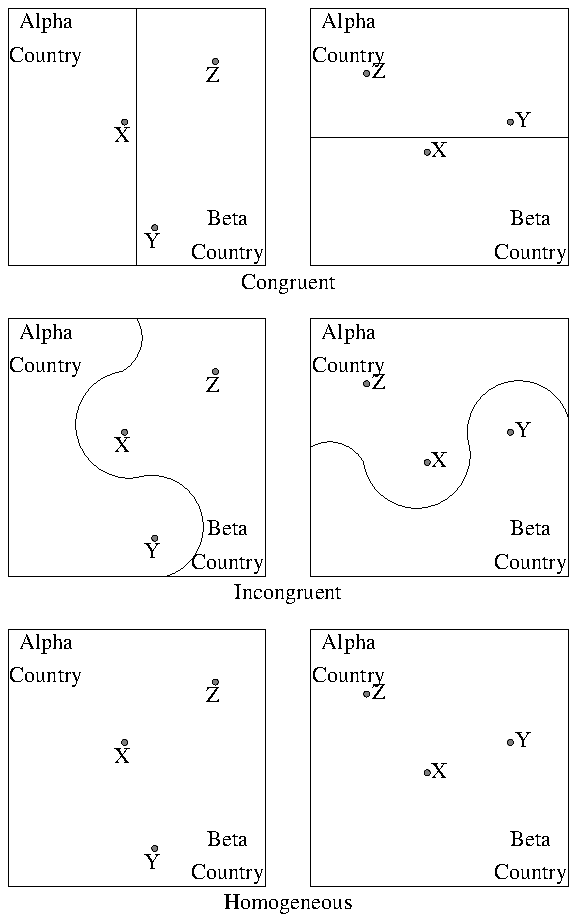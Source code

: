 
.ps 8

.PS 2.8 5.5

# stevens_78.pic,  4 Jul 01

define up_bullet {
   move to Here + 0,0.1
   circle fill rad 0.02
   }

define left_bullet {
   move to Here + -0.1,0
   circle fill rad 0.02
   }

boxht = 1.7 ; boxwid =1.7

B1: box
line from last box.n to last box.s
"Alpha" "Country" at last box.nw + 0.25, -0.21
"Beta" "Country" at last box.se + -0.25, 0.19
"X" at last box.c - 0.1,0
up_bullet
"Y" at last box.s + 0.1,0.15
up_bullet
"Z" at last box.c +0.5,0.4
up_bullet

move to last box.e + 0.30,0.0
box
line from last box.w to last box.e
"Alpha" "Country" at last box.nw + 0.25, -0.21
"Beta" "Country" at last box.se + -0.25, 0.19
"X" at last box.c + 0.0,-0.1
left_bullet
"Y" at last box.c + 0.55,0.1
left_bullet
"Z" at last box.c + -0.4,0.42
left_bullet

move to last box.sw - 0.15,0.12
"Congruent"

move to B1.sw - 0.0,1.2
B2: box
arc from B2.s + 0.2,0 to B2.c + 0,-0.2
arc cw from B2.c + 0,-0.2 to B2.c -0.1,-0.5
arc from B2.c -0.1,-0.5 to B2.n
"Alpha" "Country" at last box.nw + 0.25, -0.21
"Beta" "Country" at last box.se + -0.25, 0.19
"X" at last box.c - 0.1,0
up_bullet
"Y" at last box.s + 0.1,0.15
up_bullet
"Z" at last box.c +0.5,0.4
up_bullet

move to last box.e + 0.30,0.0
B3: box
"Alpha" "Country" at last box.nw + 0.25, -0.21
"Beta" "Country" at last box.se + -0.25, 0.19
arc from B3.e + 0,0.2 to B3.c + 0.2,0
arc cw from B3.c + 0.2,0 to B3.c -0.5,0.1
arc from B3.c -0.5,0.1 to B3.w
"X" at last box.c + 0.0,-0.1
left_bullet
"Y" at last box.c + 0.55,0.1
left_bullet
"Z" at last box.c + -0.4,0.42
left_bullet

move to last box.sw - 0.15,0.12
"Incongruent"

move to B2.sw - 0.0,1.2
box
"Alpha" "Country" at last box.nw + 0.25, -0.21
"Beta" "Country" at last box.se + -0.25, 0.19
"X" at last box.c - 0.1,0
up_bullet
"Y" at last box.s + 0.1,0.15
up_bullet
"Z" at last box.c +0.5,0.4
up_bullet

move to last box.e + 0.30,0.0
box
"Alpha" "Country" at last box.nw + 0.25, -0.21
"Beta" "Country" at last box.se + -0.25, 0.19
"X" at last box.c + 0.0,-0.1
left_bullet
"Y" at last box.c + 0.55,0.1
left_bullet
"Z" at last box.c + -0.4,0.42
left_bullet

move to last box.sw - 0.15,0.12
"Homogeneous"

.PE

